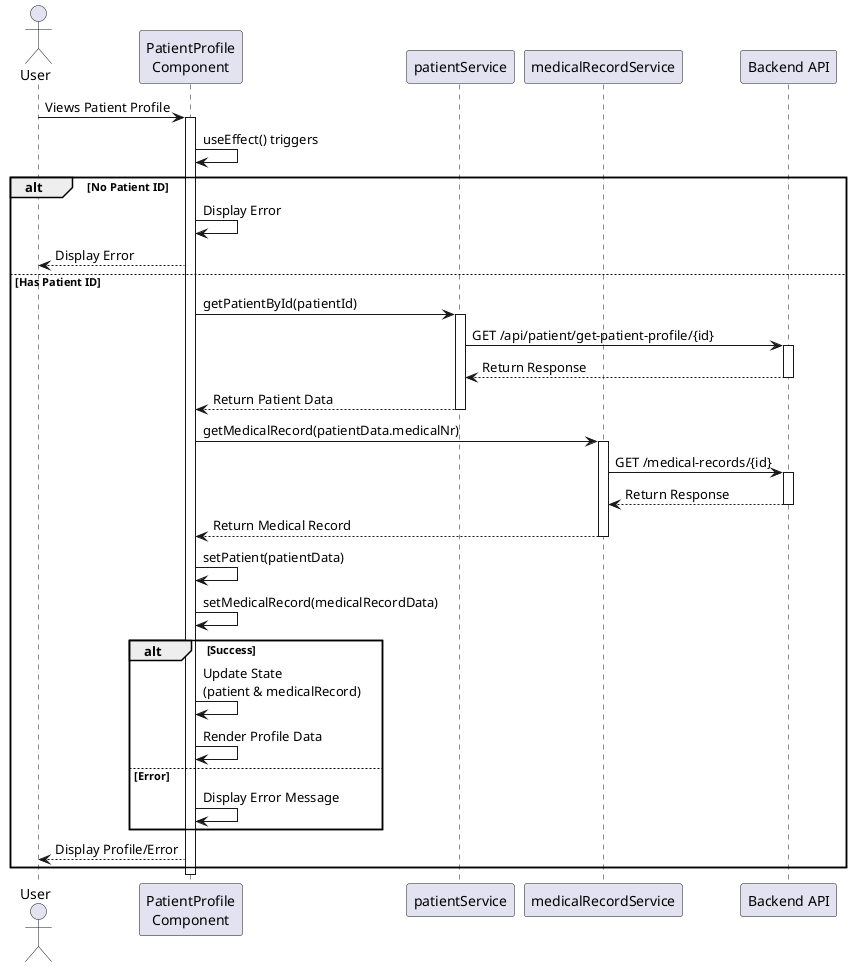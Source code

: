 @startuml PatientProfile Flow

actor User
participant "PatientProfile\nComponent" as PC
participant "patientService" as PS
participant "medicalRecordService" as MS
participant "Backend API" as API

User -> PC: Views Patient Profile
activate PC

PC -> PC: useEffect() triggers

alt No Patient ID
    PC -> PC: Display Error

    PC --> User: Display Error

else Has Patient ID
    PC -> PS: getPatientById(patientId)
    activate PS
    
    PS -> API: GET /api/patient/get-patient-profile/{id}
    activate API

    API --> PS: Return Response
    deactivate API
    PS --> PC: Return Patient Data
    deactivate PS
    PC -> MS: getMedicalRecord(patientData.medicalNr)
    activate MS
    
    MS -> API: GET /medical-records/{id}
    activate API
    API --> MS: Return Response
    deactivate API
    MS --> PC: Return Medical Record
    deactivate MS

    PC -> PC: setPatient(patientData)
    PC -> PC: setMedicalRecord(medicalRecordData)

    alt Success
        PC -> PC: Update State\n(patient & medicalRecord)
        PC -> PC: Render Profile Data
    else Error
        PC -> PC: Display Error Message
    end
    PC --> User: Display Profile/Error
end

deactivate PC

@enduml